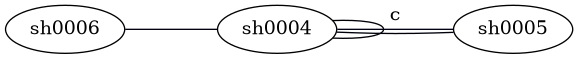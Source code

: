 {
  "sha1": "7i6ri2yesu7izn9xs1aobxibf5dzd5s",
  "insertion": {
    "when": "2024-05-30T20:48:21.214Z",
    "user": "plantuml@gmail.com"
  }
}
@startuml
digraph unix {
nodesep=0.486111;
ranksep=0.833333;
remincross=true;
searchsize=500;
compound=true;
sh0004->sh0005[arrowtail=none,arrowhead=none,color="#000013",label=c];
sh0004->sh0004[arrowtail=none,arrowhead=none,color="#000007"];
sh0005->sh0004[arrowtail=none,arrowhead=none,color="#00000B"];
sh0006->sh0004[arrowtail=none,arrowhead=none,color="#00000F"];
sh0004;
sh0005;
sh0006;
{rank=same; sh0004; sh0005}
{rank=same; sh0005; sh0004}
{rank=same; sh0006; sh0004}
{rank=same; sh0004; sh0004}

}

@enduml
